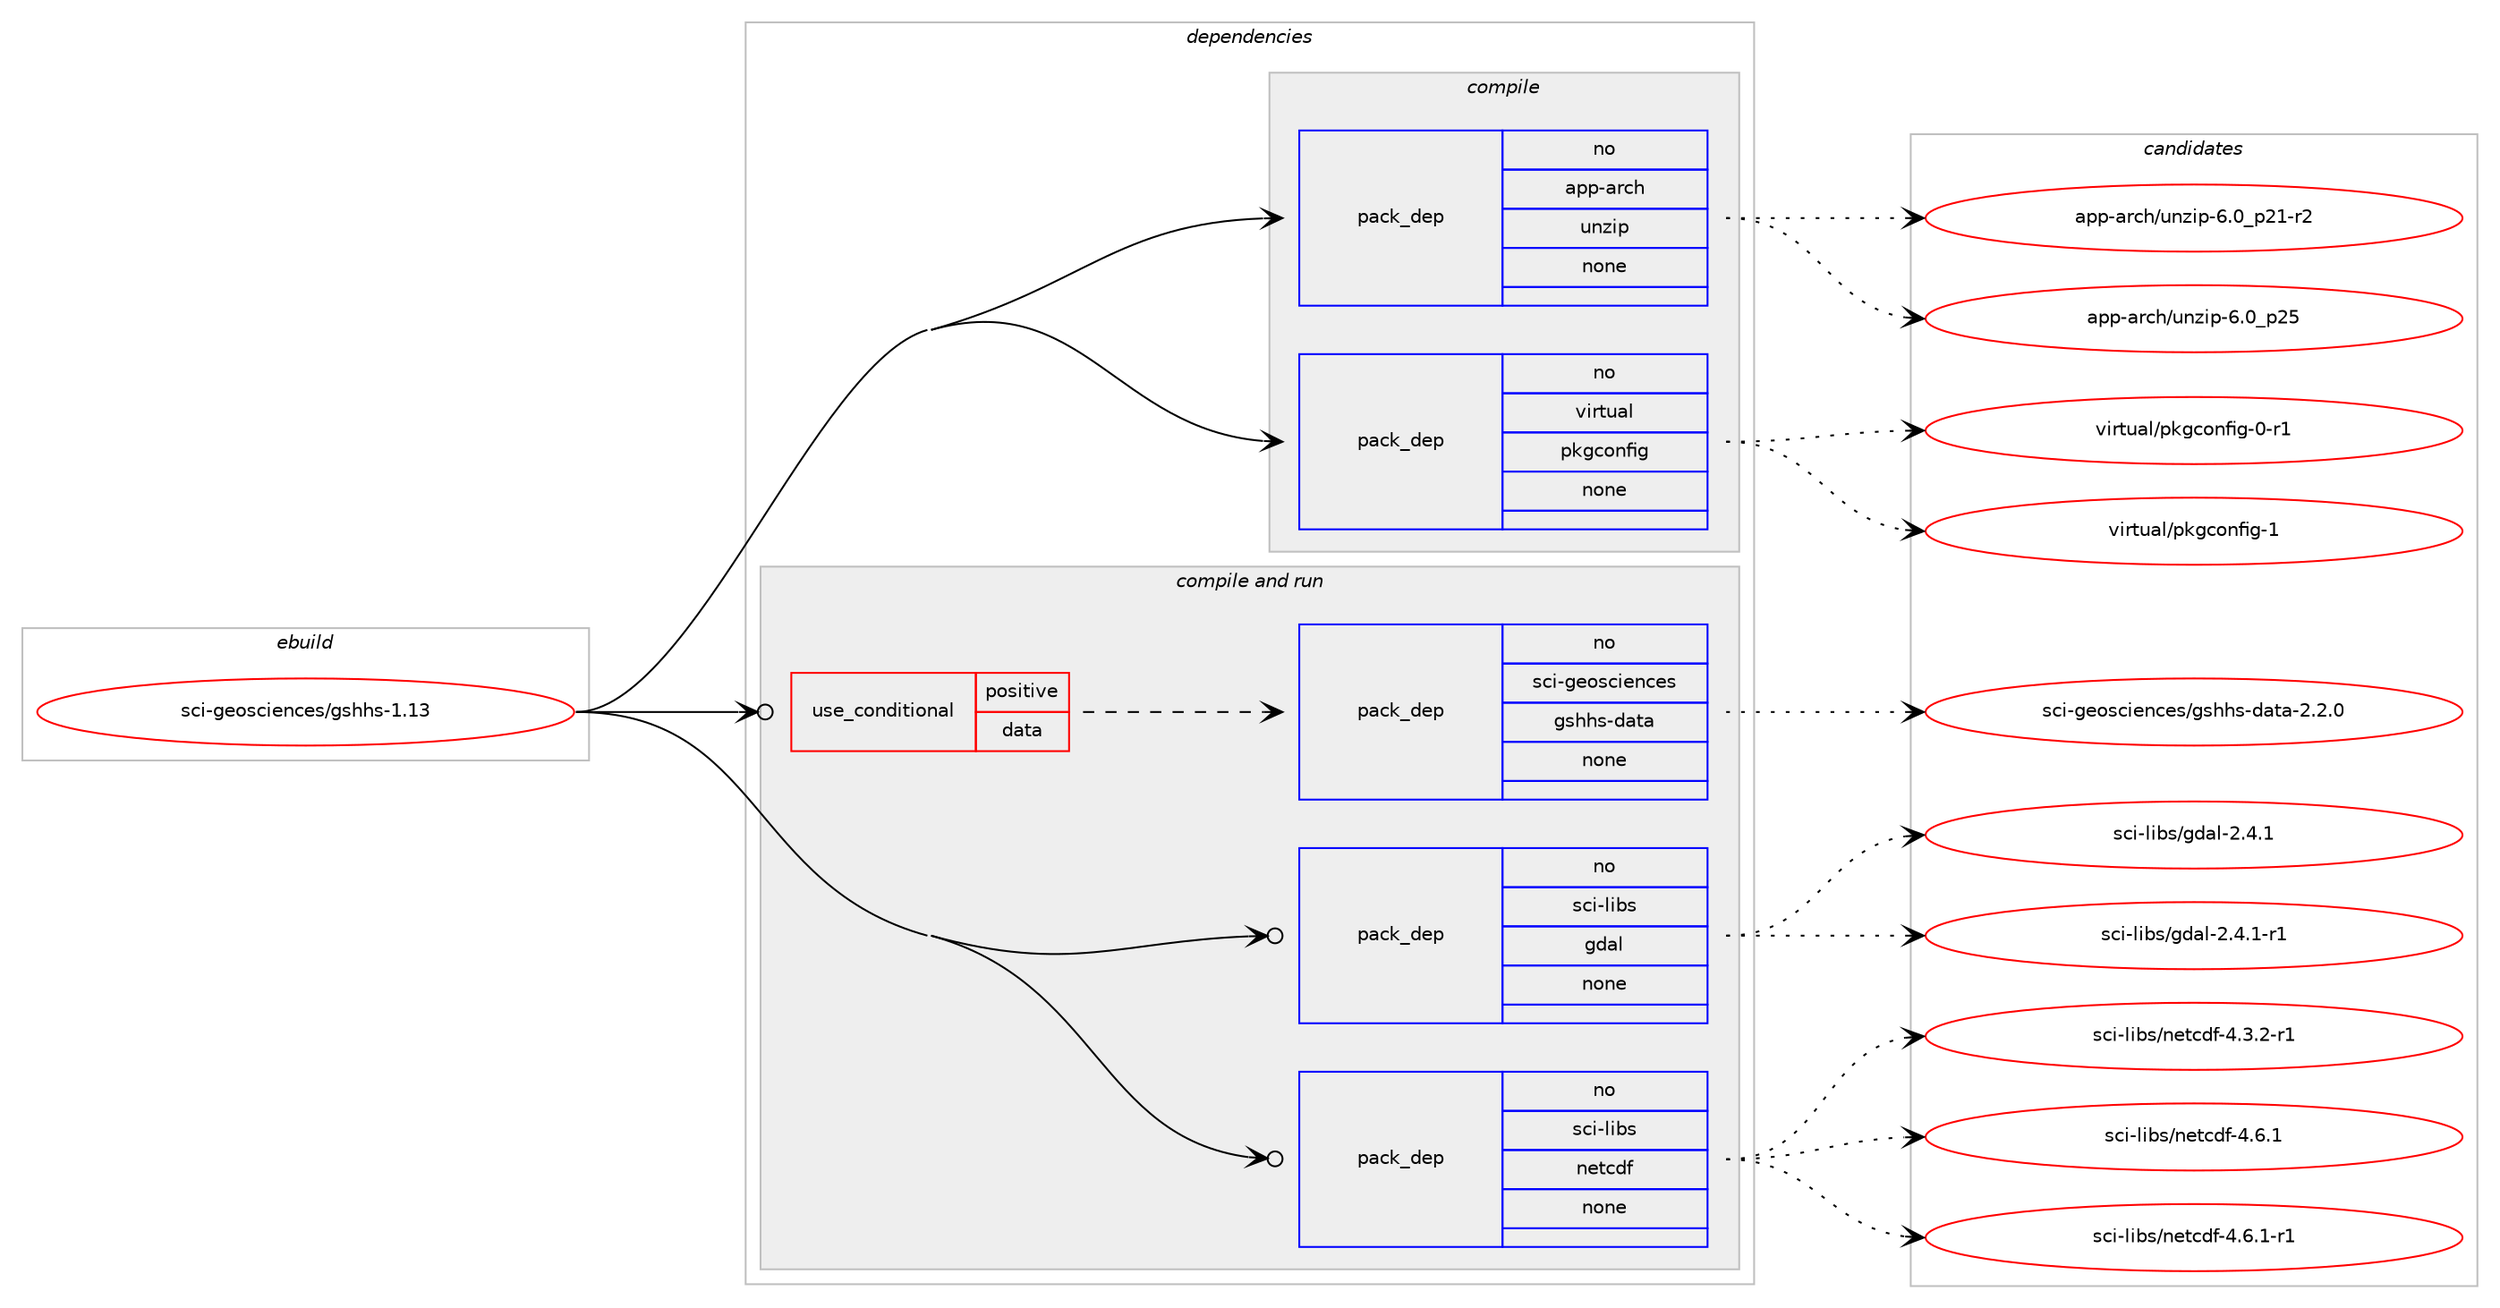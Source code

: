 digraph prolog {

# *************
# Graph options
# *************

newrank=true;
concentrate=true;
compound=true;
graph [rankdir=LR,fontname=Helvetica,fontsize=10,ranksep=1.5];#, ranksep=2.5, nodesep=0.2];
edge  [arrowhead=vee];
node  [fontname=Helvetica,fontsize=10];

# **********
# The ebuild
# **********

subgraph cluster_leftcol {
color=gray;
rank=same;
label=<<i>ebuild</i>>;
id [label="sci-geosciences/gshhs-1.13", color=red, width=4, href="../sci-geosciences/gshhs-1.13.svg"];
}

# ****************
# The dependencies
# ****************

subgraph cluster_midcol {
color=gray;
label=<<i>dependencies</i>>;
subgraph cluster_compile {
fillcolor="#eeeeee";
style=filled;
label=<<i>compile</i>>;
subgraph pack631764 {
dependency854256 [label=<<TABLE BORDER="0" CELLBORDER="1" CELLSPACING="0" CELLPADDING="4" WIDTH="220"><TR><TD ROWSPAN="6" CELLPADDING="30">pack_dep</TD></TR><TR><TD WIDTH="110">no</TD></TR><TR><TD>app-arch</TD></TR><TR><TD>unzip</TD></TR><TR><TD>none</TD></TR><TR><TD></TD></TR></TABLE>>, shape=none, color=blue];
}
id:e -> dependency854256:w [weight=20,style="solid",arrowhead="vee"];
subgraph pack631765 {
dependency854257 [label=<<TABLE BORDER="0" CELLBORDER="1" CELLSPACING="0" CELLPADDING="4" WIDTH="220"><TR><TD ROWSPAN="6" CELLPADDING="30">pack_dep</TD></TR><TR><TD WIDTH="110">no</TD></TR><TR><TD>virtual</TD></TR><TR><TD>pkgconfig</TD></TR><TR><TD>none</TD></TR><TR><TD></TD></TR></TABLE>>, shape=none, color=blue];
}
id:e -> dependency854257:w [weight=20,style="solid",arrowhead="vee"];
}
subgraph cluster_compileandrun {
fillcolor="#eeeeee";
style=filled;
label=<<i>compile and run</i>>;
subgraph cond207401 {
dependency854258 [label=<<TABLE BORDER="0" CELLBORDER="1" CELLSPACING="0" CELLPADDING="4"><TR><TD ROWSPAN="3" CELLPADDING="10">use_conditional</TD></TR><TR><TD>positive</TD></TR><TR><TD>data</TD></TR></TABLE>>, shape=none, color=red];
subgraph pack631766 {
dependency854259 [label=<<TABLE BORDER="0" CELLBORDER="1" CELLSPACING="0" CELLPADDING="4" WIDTH="220"><TR><TD ROWSPAN="6" CELLPADDING="30">pack_dep</TD></TR><TR><TD WIDTH="110">no</TD></TR><TR><TD>sci-geosciences</TD></TR><TR><TD>gshhs-data</TD></TR><TR><TD>none</TD></TR><TR><TD></TD></TR></TABLE>>, shape=none, color=blue];
}
dependency854258:e -> dependency854259:w [weight=20,style="dashed",arrowhead="vee"];
}
id:e -> dependency854258:w [weight=20,style="solid",arrowhead="odotvee"];
subgraph pack631767 {
dependency854260 [label=<<TABLE BORDER="0" CELLBORDER="1" CELLSPACING="0" CELLPADDING="4" WIDTH="220"><TR><TD ROWSPAN="6" CELLPADDING="30">pack_dep</TD></TR><TR><TD WIDTH="110">no</TD></TR><TR><TD>sci-libs</TD></TR><TR><TD>gdal</TD></TR><TR><TD>none</TD></TR><TR><TD></TD></TR></TABLE>>, shape=none, color=blue];
}
id:e -> dependency854260:w [weight=20,style="solid",arrowhead="odotvee"];
subgraph pack631768 {
dependency854261 [label=<<TABLE BORDER="0" CELLBORDER="1" CELLSPACING="0" CELLPADDING="4" WIDTH="220"><TR><TD ROWSPAN="6" CELLPADDING="30">pack_dep</TD></TR><TR><TD WIDTH="110">no</TD></TR><TR><TD>sci-libs</TD></TR><TR><TD>netcdf</TD></TR><TR><TD>none</TD></TR><TR><TD></TD></TR></TABLE>>, shape=none, color=blue];
}
id:e -> dependency854261:w [weight=20,style="solid",arrowhead="odotvee"];
}
subgraph cluster_run {
fillcolor="#eeeeee";
style=filled;
label=<<i>run</i>>;
}
}

# **************
# The candidates
# **************

subgraph cluster_choices {
rank=same;
color=gray;
label=<<i>candidates</i>>;

subgraph choice631764 {
color=black;
nodesep=1;
choice9711211245971149910447117110122105112455446489511250494511450 [label="app-arch/unzip-6.0_p21-r2", color=red, width=4,href="../app-arch/unzip-6.0_p21-r2.svg"];
choice971121124597114991044711711012210511245544648951125053 [label="app-arch/unzip-6.0_p25", color=red, width=4,href="../app-arch/unzip-6.0_p25.svg"];
dependency854256:e -> choice9711211245971149910447117110122105112455446489511250494511450:w [style=dotted,weight="100"];
dependency854256:e -> choice971121124597114991044711711012210511245544648951125053:w [style=dotted,weight="100"];
}
subgraph choice631765 {
color=black;
nodesep=1;
choice11810511411611797108471121071039911111010210510345484511449 [label="virtual/pkgconfig-0-r1", color=red, width=4,href="../virtual/pkgconfig-0-r1.svg"];
choice1181051141161179710847112107103991111101021051034549 [label="virtual/pkgconfig-1", color=red, width=4,href="../virtual/pkgconfig-1.svg"];
dependency854257:e -> choice11810511411611797108471121071039911111010210510345484511449:w [style=dotted,weight="100"];
dependency854257:e -> choice1181051141161179710847112107103991111101021051034549:w [style=dotted,weight="100"];
}
subgraph choice631766 {
color=black;
nodesep=1;
choice1159910545103101111115991051011109910111547103115104104115451009711697455046504648 [label="sci-geosciences/gshhs-data-2.2.0", color=red, width=4,href="../sci-geosciences/gshhs-data-2.2.0.svg"];
dependency854259:e -> choice1159910545103101111115991051011109910111547103115104104115451009711697455046504648:w [style=dotted,weight="100"];
}
subgraph choice631767 {
color=black;
nodesep=1;
choice1159910545108105981154710310097108455046524649 [label="sci-libs/gdal-2.4.1", color=red, width=4,href="../sci-libs/gdal-2.4.1.svg"];
choice11599105451081059811547103100971084550465246494511449 [label="sci-libs/gdal-2.4.1-r1", color=red, width=4,href="../sci-libs/gdal-2.4.1-r1.svg"];
dependency854260:e -> choice1159910545108105981154710310097108455046524649:w [style=dotted,weight="100"];
dependency854260:e -> choice11599105451081059811547103100971084550465246494511449:w [style=dotted,weight="100"];
}
subgraph choice631768 {
color=black;
nodesep=1;
choice11599105451081059811547110101116991001024552465146504511449 [label="sci-libs/netcdf-4.3.2-r1", color=red, width=4,href="../sci-libs/netcdf-4.3.2-r1.svg"];
choice1159910545108105981154711010111699100102455246544649 [label="sci-libs/netcdf-4.6.1", color=red, width=4,href="../sci-libs/netcdf-4.6.1.svg"];
choice11599105451081059811547110101116991001024552465446494511449 [label="sci-libs/netcdf-4.6.1-r1", color=red, width=4,href="../sci-libs/netcdf-4.6.1-r1.svg"];
dependency854261:e -> choice11599105451081059811547110101116991001024552465146504511449:w [style=dotted,weight="100"];
dependency854261:e -> choice1159910545108105981154711010111699100102455246544649:w [style=dotted,weight="100"];
dependency854261:e -> choice11599105451081059811547110101116991001024552465446494511449:w [style=dotted,weight="100"];
}
}

}

